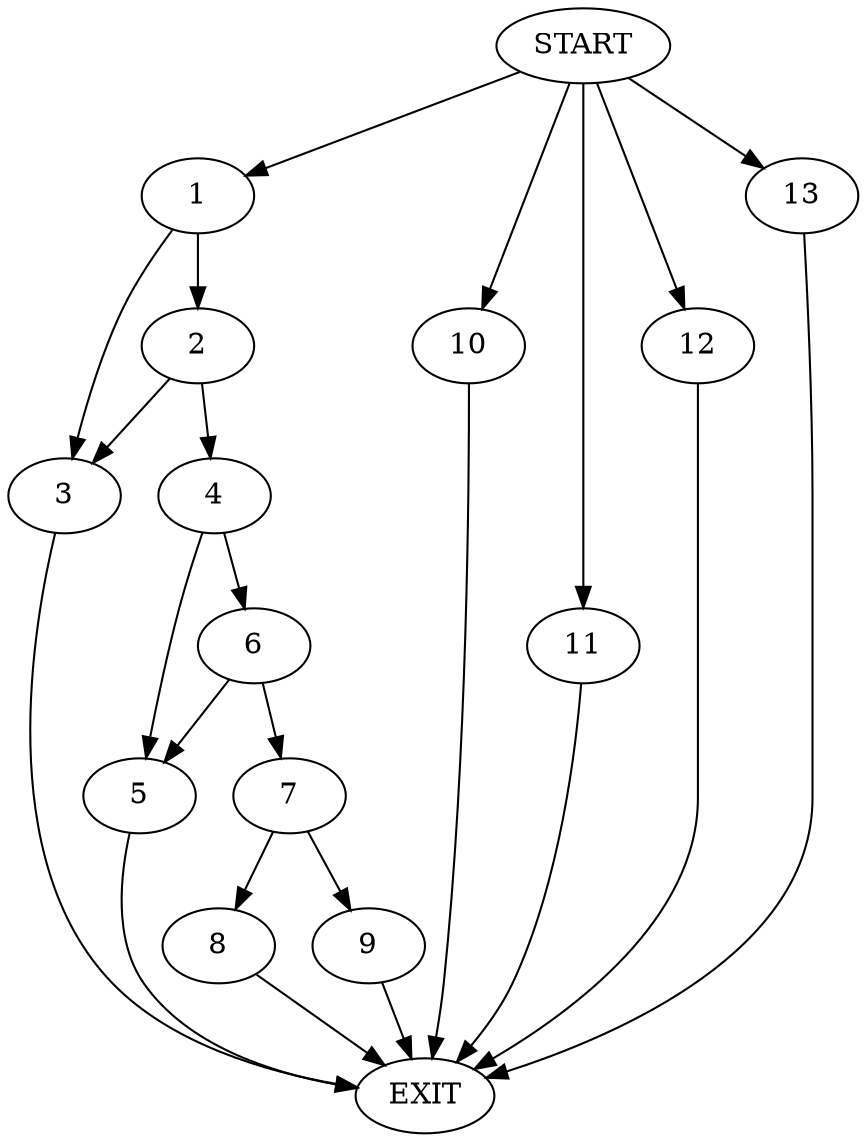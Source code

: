digraph {
0 [label="START"]
14 [label="EXIT"]
0 -> 1
1 -> 2
1 -> 3
3 -> 14
2 -> 4
2 -> 3
4 -> 5
4 -> 6
5 -> 14
6 -> 5
6 -> 7
7 -> 8
7 -> 9
0 -> 10
10 -> 14
8 -> 14
9 -> 14
0 -> 11
11 -> 14
0 -> 12
12 -> 14
0 -> 13
13 -> 14
}
